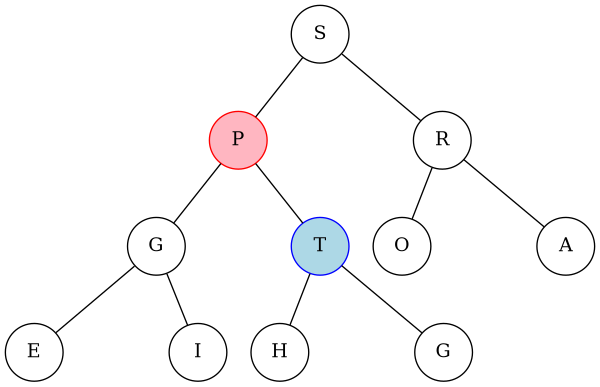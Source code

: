graph tree {
    rankdir=TB;
    splines=false;
    size="4,3"

    node [shape=circle, fixedsize=true, width=0.6];

    S;
    P  [color=red, style=filled, fillcolor=lightpink];
    d1 [style=invis];
    R;
    G;
    d2 [style=invis];
    T  [color=blue, style=filled, fillcolor=lightblue];
    O;
    d3 [style=invis];
    A;
    E;
    d4 [style=invis];
    I;
    H;
    d5 [style=invis];
    G2 [label="G"];
    

    S -- P;
    S -- d1 [style=invis];
    S -- R;

    P -- G;
    P -- d2 [style=invis];
    P -- T;
    
    R -- O;
    R -- d3 [style=invis];
    R -- A;

    G -- E;
    G -- d4 [style=invis];
    G -- I;
    
    T -- H;
    T -- d5 [style=invis];
    T -- G2;

    {rank=same; S;}
    {rank=same; P; R;}
    {rank=same; G; T; O; A;}
    {rank=same; E; I; H; G2;}
}

